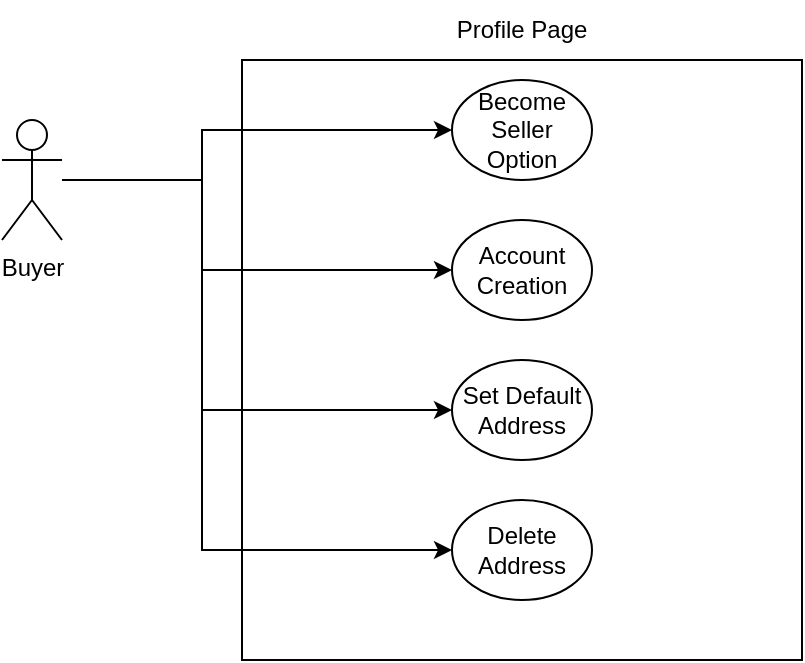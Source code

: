 <mxfile version="28.2.4">
  <diagram name="Page-1" id="Fx-GReaQktsAN9sXaCkw">
    <mxGraphModel grid="1" page="1" gridSize="10" guides="1" tooltips="1" connect="1" arrows="1" fold="1" pageScale="1" pageWidth="850" pageHeight="1100" math="0" shadow="0">
      <root>
        <mxCell id="0" />
        <mxCell id="1" parent="0" />
        <mxCell id="abden3-AorhbSkLpdnIb-2" value="" style="rounded=0;whiteSpace=wrap;html=1;" vertex="1" parent="1">
          <mxGeometry x="360" y="120" width="280" height="300" as="geometry" />
        </mxCell>
        <mxCell id="abden3-AorhbSkLpdnIb-8" style="edgeStyle=orthogonalEdgeStyle;rounded=0;orthogonalLoop=1;jettySize=auto;html=1;entryX=0;entryY=0.5;entryDx=0;entryDy=0;" edge="1" parent="1" source="abden3-AorhbSkLpdnIb-1" target="abden3-AorhbSkLpdnIb-4">
          <mxGeometry relative="1" as="geometry">
            <Array as="points">
              <mxPoint x="340" y="180" />
              <mxPoint x="340" y="155" />
            </Array>
          </mxGeometry>
        </mxCell>
        <mxCell id="abden3-AorhbSkLpdnIb-9" style="edgeStyle=orthogonalEdgeStyle;rounded=0;orthogonalLoop=1;jettySize=auto;html=1;entryX=0;entryY=0.5;entryDx=0;entryDy=0;" edge="1" parent="1" source="abden3-AorhbSkLpdnIb-1" target="abden3-AorhbSkLpdnIb-6">
          <mxGeometry relative="1" as="geometry">
            <Array as="points">
              <mxPoint x="340" y="180" />
              <mxPoint x="340" y="225" />
            </Array>
          </mxGeometry>
        </mxCell>
        <mxCell id="abden3-AorhbSkLpdnIb-10" style="edgeStyle=orthogonalEdgeStyle;rounded=0;orthogonalLoop=1;jettySize=auto;html=1;entryX=0;entryY=0.5;entryDx=0;entryDy=0;" edge="1" parent="1" source="abden3-AorhbSkLpdnIb-1" target="abden3-AorhbSkLpdnIb-5">
          <mxGeometry relative="1" as="geometry">
            <Array as="points">
              <mxPoint x="340" y="180" />
              <mxPoint x="340" y="295" />
            </Array>
          </mxGeometry>
        </mxCell>
        <mxCell id="abden3-AorhbSkLpdnIb-11" style="edgeStyle=orthogonalEdgeStyle;rounded=0;orthogonalLoop=1;jettySize=auto;html=1;entryX=0;entryY=0.5;entryDx=0;entryDy=0;" edge="1" parent="1" source="abden3-AorhbSkLpdnIb-1" target="abden3-AorhbSkLpdnIb-7">
          <mxGeometry relative="1" as="geometry">
            <Array as="points">
              <mxPoint x="340" y="180" />
              <mxPoint x="340" y="365" />
            </Array>
          </mxGeometry>
        </mxCell>
        <mxCell id="abden3-AorhbSkLpdnIb-1" value="Buyer" style="shape=umlActor;verticalLabelPosition=bottom;verticalAlign=top;html=1;outlineConnect=0;" vertex="1" parent="1">
          <mxGeometry x="240" y="150" width="30" height="60" as="geometry" />
        </mxCell>
        <mxCell id="abden3-AorhbSkLpdnIb-3" value="Profile Page" style="text;html=1;align=center;verticalAlign=middle;whiteSpace=wrap;rounded=0;" vertex="1" parent="1">
          <mxGeometry x="450" y="90" width="100" height="30" as="geometry" />
        </mxCell>
        <mxCell id="abden3-AorhbSkLpdnIb-4" value="Become Seller Option" style="ellipse;whiteSpace=wrap;html=1;" vertex="1" parent="1">
          <mxGeometry x="465" y="130" width="70" height="50" as="geometry" />
        </mxCell>
        <mxCell id="abden3-AorhbSkLpdnIb-5" value="Set Default Address" style="ellipse;whiteSpace=wrap;html=1;" vertex="1" parent="1">
          <mxGeometry x="465" y="270" width="70" height="50" as="geometry" />
        </mxCell>
        <mxCell id="abden3-AorhbSkLpdnIb-6" value="Account Creation" style="ellipse;whiteSpace=wrap;html=1;" vertex="1" parent="1">
          <mxGeometry x="465" y="200" width="70" height="50" as="geometry" />
        </mxCell>
        <mxCell id="abden3-AorhbSkLpdnIb-7" value="Delete Address" style="ellipse;whiteSpace=wrap;html=1;" vertex="1" parent="1">
          <mxGeometry x="465" y="340" width="70" height="50" as="geometry" />
        </mxCell>
      </root>
    </mxGraphModel>
  </diagram>
</mxfile>

